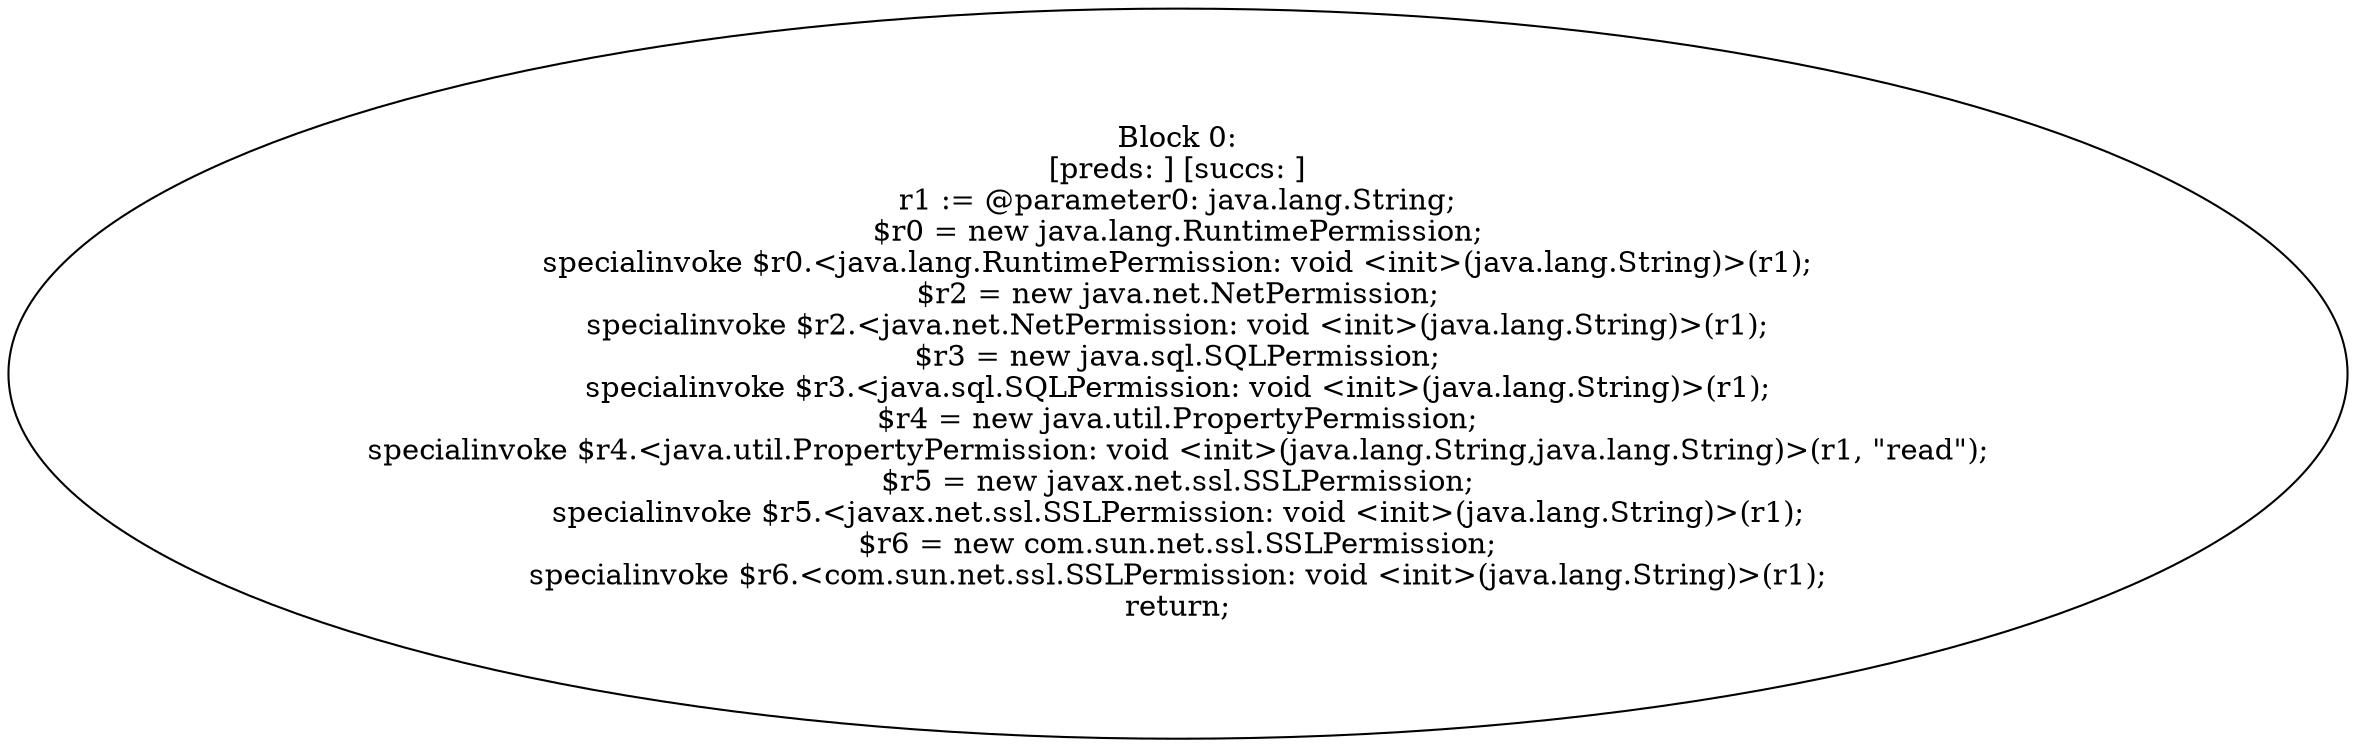 digraph "unitGraph" {
    "Block 0:
[preds: ] [succs: ]
r1 := @parameter0: java.lang.String;
$r0 = new java.lang.RuntimePermission;
specialinvoke $r0.<java.lang.RuntimePermission: void <init>(java.lang.String)>(r1);
$r2 = new java.net.NetPermission;
specialinvoke $r2.<java.net.NetPermission: void <init>(java.lang.String)>(r1);
$r3 = new java.sql.SQLPermission;
specialinvoke $r3.<java.sql.SQLPermission: void <init>(java.lang.String)>(r1);
$r4 = new java.util.PropertyPermission;
specialinvoke $r4.<java.util.PropertyPermission: void <init>(java.lang.String,java.lang.String)>(r1, \"read\");
$r5 = new javax.net.ssl.SSLPermission;
specialinvoke $r5.<javax.net.ssl.SSLPermission: void <init>(java.lang.String)>(r1);
$r6 = new com.sun.net.ssl.SSLPermission;
specialinvoke $r6.<com.sun.net.ssl.SSLPermission: void <init>(java.lang.String)>(r1);
return;
"
}
